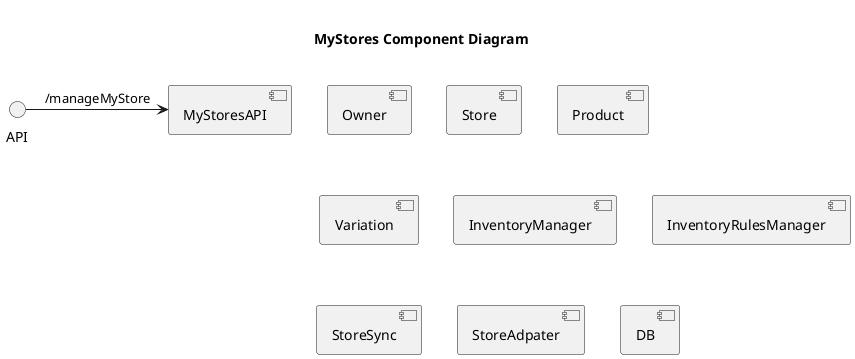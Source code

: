 @startuml
title \nMyStores Component Diagram\n
skinparam componentStyle uml2

interface "API" as api

[MyStoresAPI]
[Owner]
[Store]
[Product]
[Variation]
[InventoryManager]
[InventoryRulesManager]
[StoreSync]
[StoreAdpater]
[DB]


api -right-> [MyStoresAPI] : /manageMyStore
@enduml